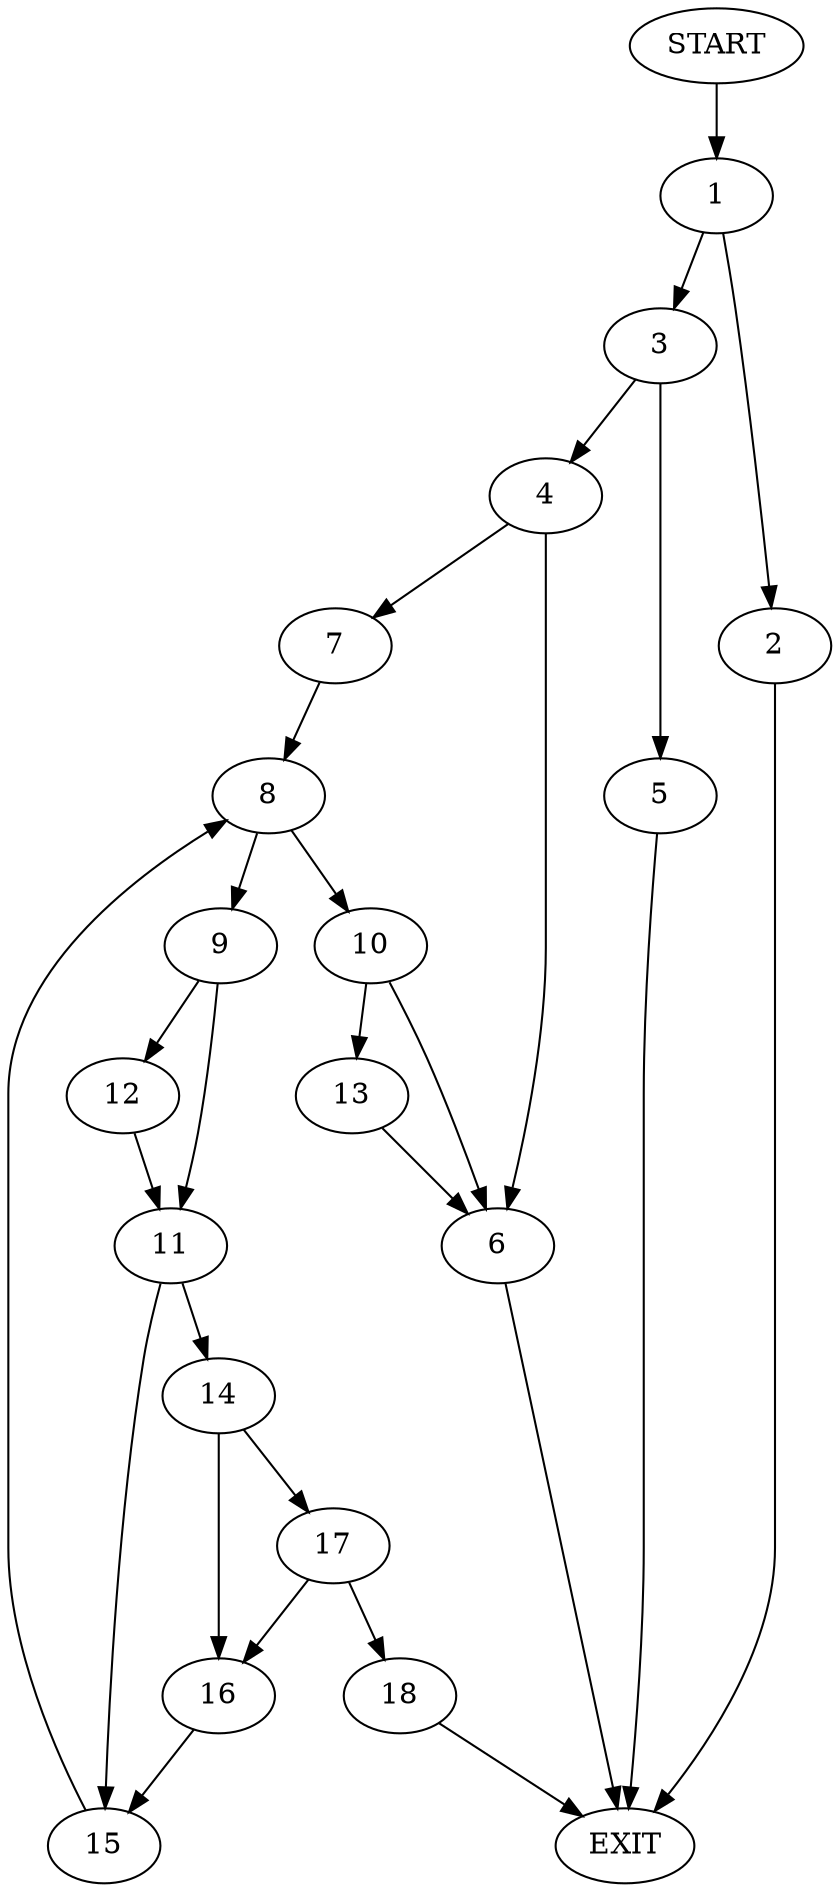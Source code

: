 digraph {
0 [label="START"]
19 [label="EXIT"]
0 -> 1
1 -> 2
1 -> 3
2 -> 19
3 -> 4
3 -> 5
4 -> 6
4 -> 7
5 -> 19
7 -> 8
6 -> 19
8 -> 9
8 -> 10
9 -> 11
9 -> 12
10 -> 6
10 -> 13
12 -> 11
11 -> 14
11 -> 15
14 -> 16
14 -> 17
15 -> 8
16 -> 15
17 -> 18
17 -> 16
18 -> 19
13 -> 6
}
